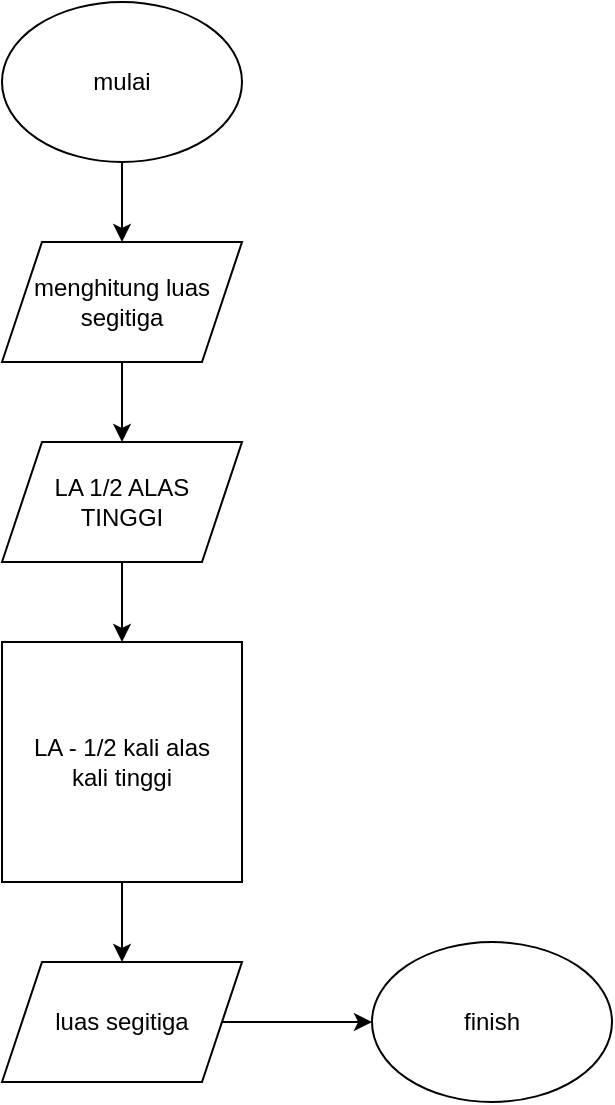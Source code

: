 <mxfile version="22.0.4" type="github">
  <diagram name="Page-1" id="ufer6zuOkb92KaBHw9E2">
    <mxGraphModel dx="880" dy="470" grid="1" gridSize="10" guides="1" tooltips="1" connect="1" arrows="1" fold="1" page="1" pageScale="1" pageWidth="850" pageHeight="1100" math="0" shadow="0">
      <root>
        <mxCell id="0" />
        <mxCell id="1" parent="0" />
        <mxCell id="kKEjVSC8IYzAuCZzv7UR-4" value="" style="edgeStyle=orthogonalEdgeStyle;rounded=0;orthogonalLoop=1;jettySize=auto;html=1;" edge="1" parent="1" source="kKEjVSC8IYzAuCZzv7UR-1" target="kKEjVSC8IYzAuCZzv7UR-2">
          <mxGeometry relative="1" as="geometry" />
        </mxCell>
        <mxCell id="kKEjVSC8IYzAuCZzv7UR-1" value="mulai" style="ellipse;whiteSpace=wrap;html=1;" vertex="1" parent="1">
          <mxGeometry x="365" y="30" width="120" height="80" as="geometry" />
        </mxCell>
        <mxCell id="kKEjVSC8IYzAuCZzv7UR-5" value="" style="edgeStyle=orthogonalEdgeStyle;rounded=0;orthogonalLoop=1;jettySize=auto;html=1;" edge="1" parent="1" source="kKEjVSC8IYzAuCZzv7UR-2" target="kKEjVSC8IYzAuCZzv7UR-3">
          <mxGeometry relative="1" as="geometry" />
        </mxCell>
        <mxCell id="kKEjVSC8IYzAuCZzv7UR-2" value="menghitung luas segitiga" style="shape=parallelogram;perimeter=parallelogramPerimeter;whiteSpace=wrap;html=1;fixedSize=1;" vertex="1" parent="1">
          <mxGeometry x="365" y="150" width="120" height="60" as="geometry" />
        </mxCell>
        <mxCell id="kKEjVSC8IYzAuCZzv7UR-7" value="" style="edgeStyle=orthogonalEdgeStyle;rounded=0;orthogonalLoop=1;jettySize=auto;html=1;" edge="1" parent="1" source="kKEjVSC8IYzAuCZzv7UR-3" target="kKEjVSC8IYzAuCZzv7UR-6">
          <mxGeometry relative="1" as="geometry" />
        </mxCell>
        <mxCell id="kKEjVSC8IYzAuCZzv7UR-3" value="&lt;div&gt;LA 1/2 ALAS&lt;/div&gt;&lt;div&gt;TINGGI&lt;br&gt;&lt;/div&gt;" style="shape=parallelogram;perimeter=parallelogramPerimeter;whiteSpace=wrap;html=1;fixedSize=1;" vertex="1" parent="1">
          <mxGeometry x="365" y="250" width="120" height="60" as="geometry" />
        </mxCell>
        <mxCell id="kKEjVSC8IYzAuCZzv7UR-9" value="" style="edgeStyle=orthogonalEdgeStyle;rounded=0;orthogonalLoop=1;jettySize=auto;html=1;" edge="1" parent="1" source="kKEjVSC8IYzAuCZzv7UR-6" target="kKEjVSC8IYzAuCZzv7UR-8">
          <mxGeometry relative="1" as="geometry" />
        </mxCell>
        <mxCell id="kKEjVSC8IYzAuCZzv7UR-6" value="&lt;div&gt;LA - 1/2 kali alas&lt;/div&gt;&lt;div&gt;kali tinggi&lt;br&gt;&lt;/div&gt;" style="whiteSpace=wrap;html=1;aspect=fixed;" vertex="1" parent="1">
          <mxGeometry x="365" y="350" width="120" height="120" as="geometry" />
        </mxCell>
        <mxCell id="kKEjVSC8IYzAuCZzv7UR-11" value="" style="edgeStyle=orthogonalEdgeStyle;rounded=0;orthogonalLoop=1;jettySize=auto;html=1;" edge="1" parent="1" source="kKEjVSC8IYzAuCZzv7UR-8" target="kKEjVSC8IYzAuCZzv7UR-10">
          <mxGeometry relative="1" as="geometry" />
        </mxCell>
        <mxCell id="kKEjVSC8IYzAuCZzv7UR-8" value="luas segitiga" style="shape=parallelogram;perimeter=parallelogramPerimeter;whiteSpace=wrap;html=1;fixedSize=1;" vertex="1" parent="1">
          <mxGeometry x="365" y="510" width="120" height="60" as="geometry" />
        </mxCell>
        <mxCell id="kKEjVSC8IYzAuCZzv7UR-10" value="finish" style="ellipse;whiteSpace=wrap;html=1;" vertex="1" parent="1">
          <mxGeometry x="550" y="500" width="120" height="80" as="geometry" />
        </mxCell>
      </root>
    </mxGraphModel>
  </diagram>
</mxfile>
